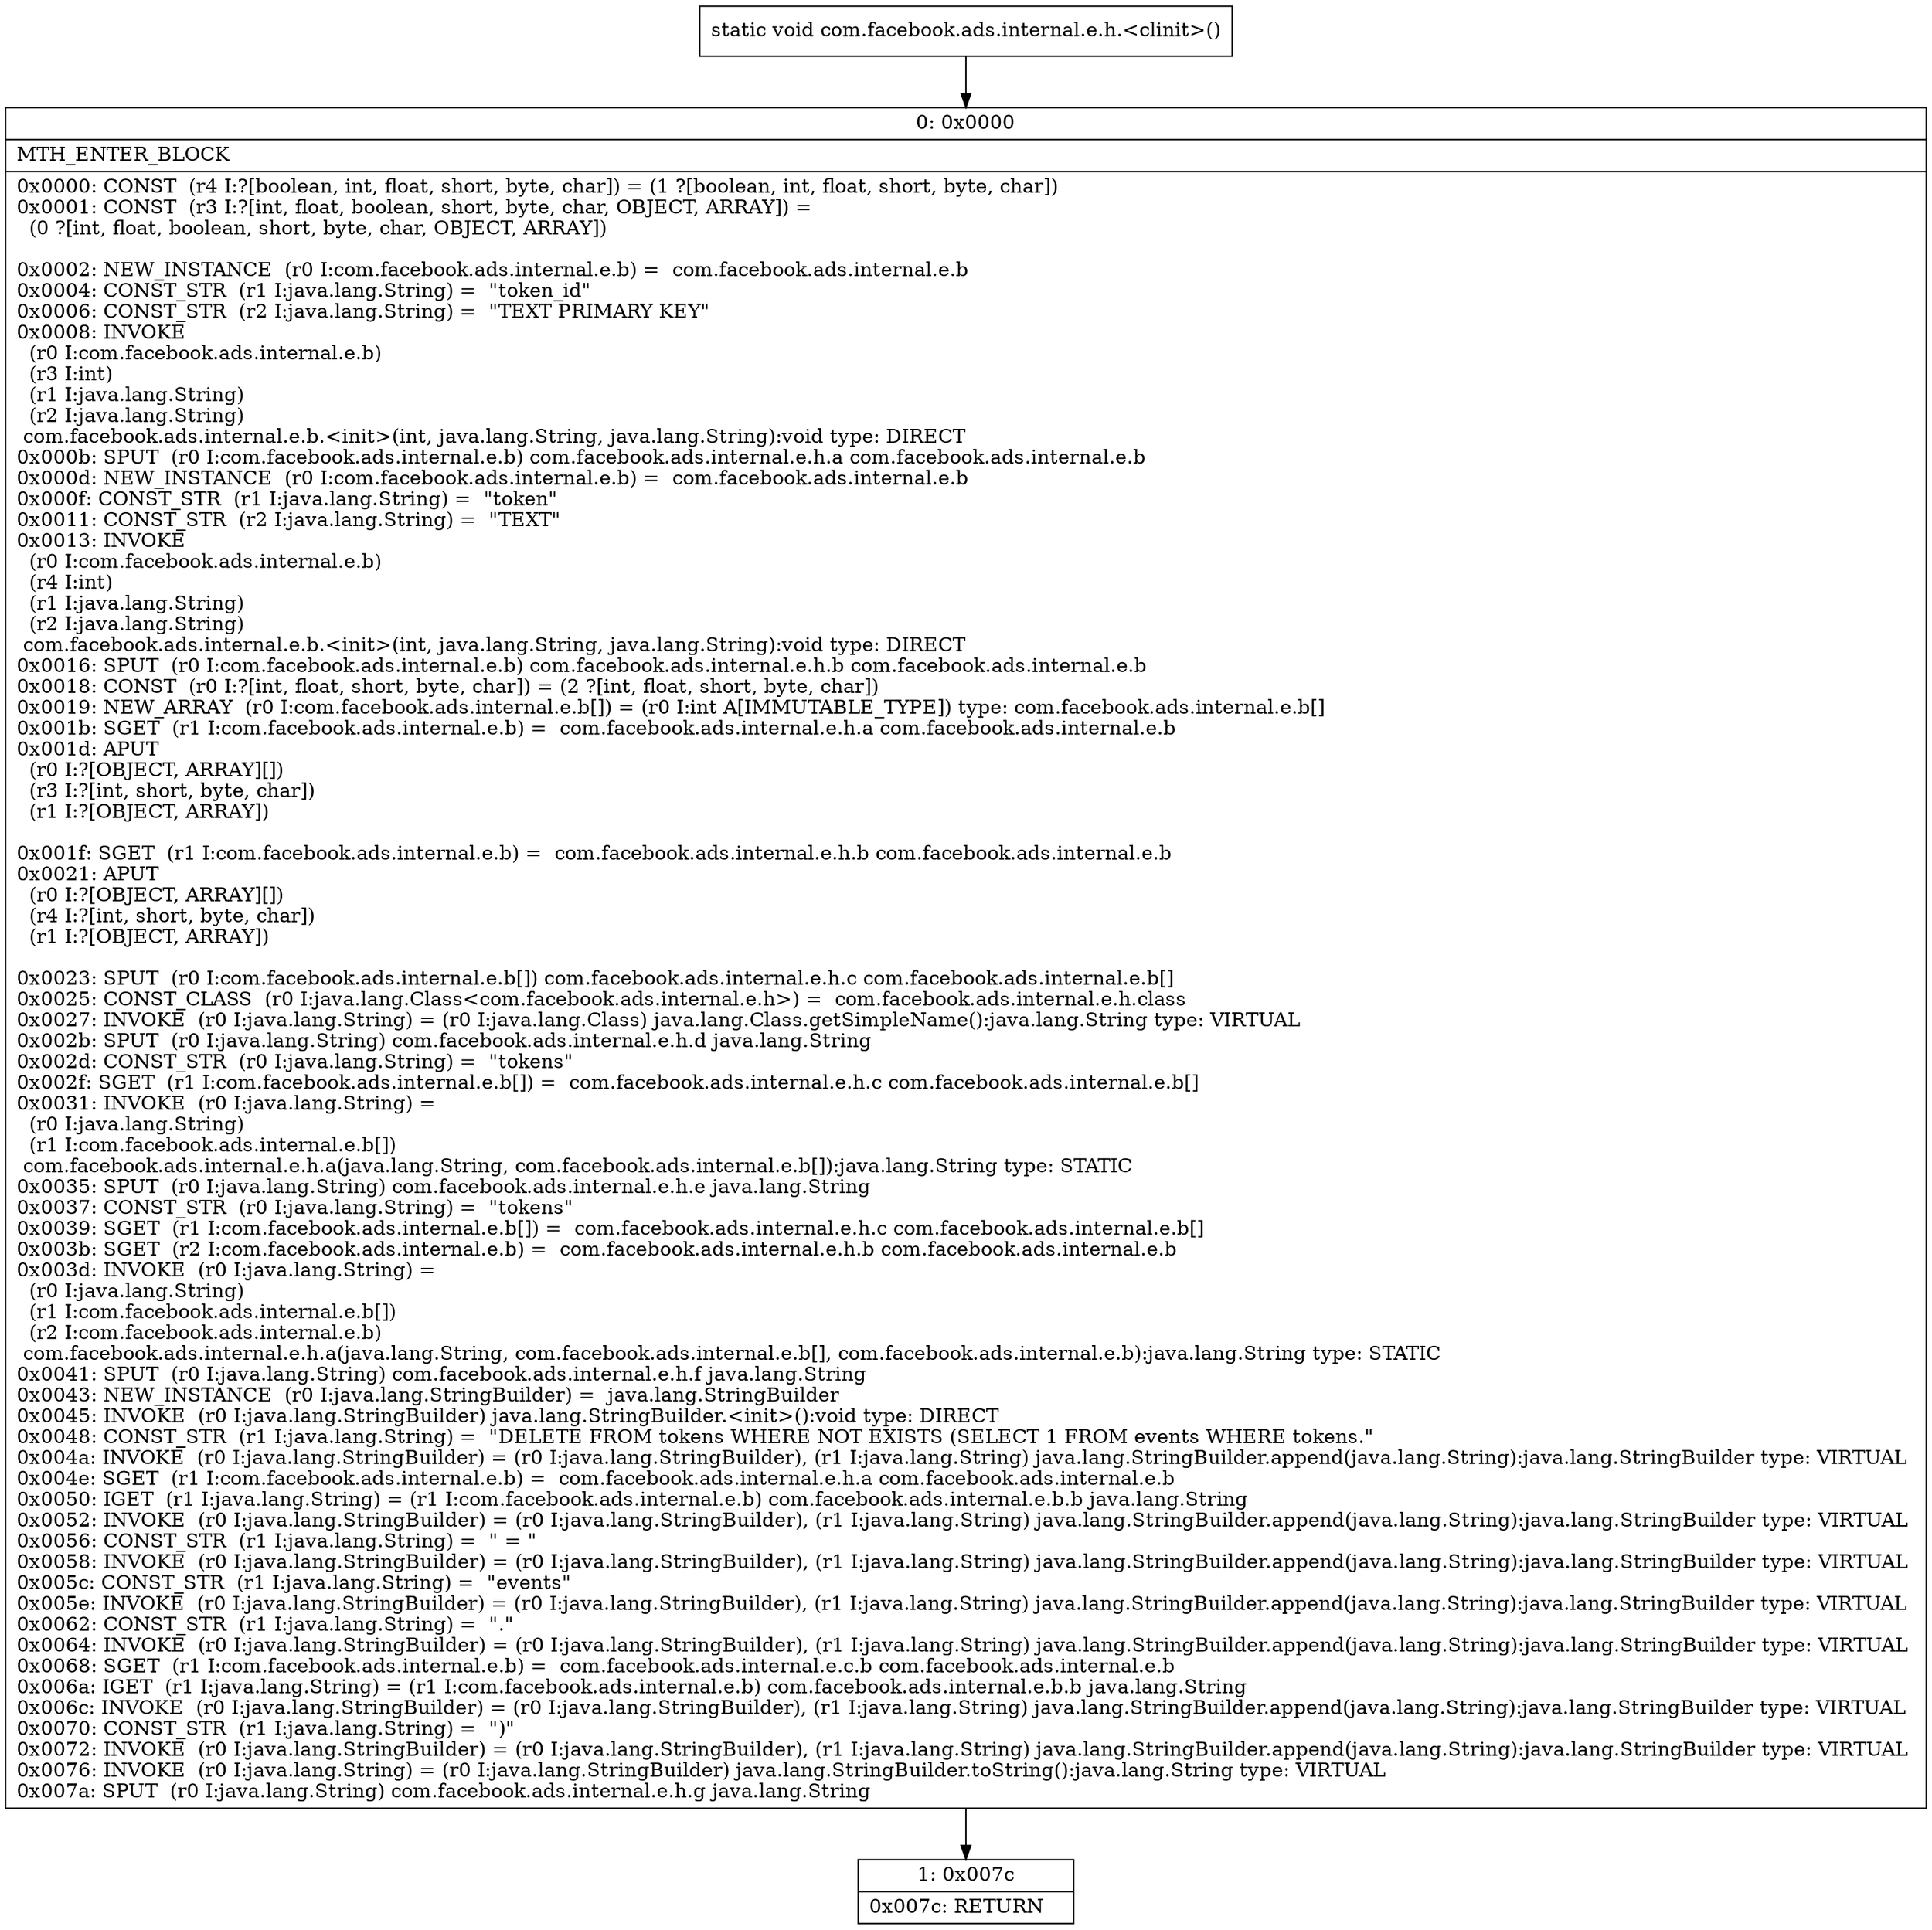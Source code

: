 digraph "CFG forcom.facebook.ads.internal.e.h.\<clinit\>()V" {
Node_0 [shape=record,label="{0\:\ 0x0000|MTH_ENTER_BLOCK\l|0x0000: CONST  (r4 I:?[boolean, int, float, short, byte, char]) = (1 ?[boolean, int, float, short, byte, char]) \l0x0001: CONST  (r3 I:?[int, float, boolean, short, byte, char, OBJECT, ARRAY]) = \l  (0 ?[int, float, boolean, short, byte, char, OBJECT, ARRAY])\l \l0x0002: NEW_INSTANCE  (r0 I:com.facebook.ads.internal.e.b) =  com.facebook.ads.internal.e.b \l0x0004: CONST_STR  (r1 I:java.lang.String) =  \"token_id\" \l0x0006: CONST_STR  (r2 I:java.lang.String) =  \"TEXT PRIMARY KEY\" \l0x0008: INVOKE  \l  (r0 I:com.facebook.ads.internal.e.b)\l  (r3 I:int)\l  (r1 I:java.lang.String)\l  (r2 I:java.lang.String)\l com.facebook.ads.internal.e.b.\<init\>(int, java.lang.String, java.lang.String):void type: DIRECT \l0x000b: SPUT  (r0 I:com.facebook.ads.internal.e.b) com.facebook.ads.internal.e.h.a com.facebook.ads.internal.e.b \l0x000d: NEW_INSTANCE  (r0 I:com.facebook.ads.internal.e.b) =  com.facebook.ads.internal.e.b \l0x000f: CONST_STR  (r1 I:java.lang.String) =  \"token\" \l0x0011: CONST_STR  (r2 I:java.lang.String) =  \"TEXT\" \l0x0013: INVOKE  \l  (r0 I:com.facebook.ads.internal.e.b)\l  (r4 I:int)\l  (r1 I:java.lang.String)\l  (r2 I:java.lang.String)\l com.facebook.ads.internal.e.b.\<init\>(int, java.lang.String, java.lang.String):void type: DIRECT \l0x0016: SPUT  (r0 I:com.facebook.ads.internal.e.b) com.facebook.ads.internal.e.h.b com.facebook.ads.internal.e.b \l0x0018: CONST  (r0 I:?[int, float, short, byte, char]) = (2 ?[int, float, short, byte, char]) \l0x0019: NEW_ARRAY  (r0 I:com.facebook.ads.internal.e.b[]) = (r0 I:int A[IMMUTABLE_TYPE]) type: com.facebook.ads.internal.e.b[] \l0x001b: SGET  (r1 I:com.facebook.ads.internal.e.b) =  com.facebook.ads.internal.e.h.a com.facebook.ads.internal.e.b \l0x001d: APUT  \l  (r0 I:?[OBJECT, ARRAY][])\l  (r3 I:?[int, short, byte, char])\l  (r1 I:?[OBJECT, ARRAY])\l \l0x001f: SGET  (r1 I:com.facebook.ads.internal.e.b) =  com.facebook.ads.internal.e.h.b com.facebook.ads.internal.e.b \l0x0021: APUT  \l  (r0 I:?[OBJECT, ARRAY][])\l  (r4 I:?[int, short, byte, char])\l  (r1 I:?[OBJECT, ARRAY])\l \l0x0023: SPUT  (r0 I:com.facebook.ads.internal.e.b[]) com.facebook.ads.internal.e.h.c com.facebook.ads.internal.e.b[] \l0x0025: CONST_CLASS  (r0 I:java.lang.Class\<com.facebook.ads.internal.e.h\>) =  com.facebook.ads.internal.e.h.class \l0x0027: INVOKE  (r0 I:java.lang.String) = (r0 I:java.lang.Class) java.lang.Class.getSimpleName():java.lang.String type: VIRTUAL \l0x002b: SPUT  (r0 I:java.lang.String) com.facebook.ads.internal.e.h.d java.lang.String \l0x002d: CONST_STR  (r0 I:java.lang.String) =  \"tokens\" \l0x002f: SGET  (r1 I:com.facebook.ads.internal.e.b[]) =  com.facebook.ads.internal.e.h.c com.facebook.ads.internal.e.b[] \l0x0031: INVOKE  (r0 I:java.lang.String) = \l  (r0 I:java.lang.String)\l  (r1 I:com.facebook.ads.internal.e.b[])\l com.facebook.ads.internal.e.h.a(java.lang.String, com.facebook.ads.internal.e.b[]):java.lang.String type: STATIC \l0x0035: SPUT  (r0 I:java.lang.String) com.facebook.ads.internal.e.h.e java.lang.String \l0x0037: CONST_STR  (r0 I:java.lang.String) =  \"tokens\" \l0x0039: SGET  (r1 I:com.facebook.ads.internal.e.b[]) =  com.facebook.ads.internal.e.h.c com.facebook.ads.internal.e.b[] \l0x003b: SGET  (r2 I:com.facebook.ads.internal.e.b) =  com.facebook.ads.internal.e.h.b com.facebook.ads.internal.e.b \l0x003d: INVOKE  (r0 I:java.lang.String) = \l  (r0 I:java.lang.String)\l  (r1 I:com.facebook.ads.internal.e.b[])\l  (r2 I:com.facebook.ads.internal.e.b)\l com.facebook.ads.internal.e.h.a(java.lang.String, com.facebook.ads.internal.e.b[], com.facebook.ads.internal.e.b):java.lang.String type: STATIC \l0x0041: SPUT  (r0 I:java.lang.String) com.facebook.ads.internal.e.h.f java.lang.String \l0x0043: NEW_INSTANCE  (r0 I:java.lang.StringBuilder) =  java.lang.StringBuilder \l0x0045: INVOKE  (r0 I:java.lang.StringBuilder) java.lang.StringBuilder.\<init\>():void type: DIRECT \l0x0048: CONST_STR  (r1 I:java.lang.String) =  \"DELETE FROM tokens WHERE NOT EXISTS (SELECT 1 FROM events WHERE tokens.\" \l0x004a: INVOKE  (r0 I:java.lang.StringBuilder) = (r0 I:java.lang.StringBuilder), (r1 I:java.lang.String) java.lang.StringBuilder.append(java.lang.String):java.lang.StringBuilder type: VIRTUAL \l0x004e: SGET  (r1 I:com.facebook.ads.internal.e.b) =  com.facebook.ads.internal.e.h.a com.facebook.ads.internal.e.b \l0x0050: IGET  (r1 I:java.lang.String) = (r1 I:com.facebook.ads.internal.e.b) com.facebook.ads.internal.e.b.b java.lang.String \l0x0052: INVOKE  (r0 I:java.lang.StringBuilder) = (r0 I:java.lang.StringBuilder), (r1 I:java.lang.String) java.lang.StringBuilder.append(java.lang.String):java.lang.StringBuilder type: VIRTUAL \l0x0056: CONST_STR  (r1 I:java.lang.String) =  \" = \" \l0x0058: INVOKE  (r0 I:java.lang.StringBuilder) = (r0 I:java.lang.StringBuilder), (r1 I:java.lang.String) java.lang.StringBuilder.append(java.lang.String):java.lang.StringBuilder type: VIRTUAL \l0x005c: CONST_STR  (r1 I:java.lang.String) =  \"events\" \l0x005e: INVOKE  (r0 I:java.lang.StringBuilder) = (r0 I:java.lang.StringBuilder), (r1 I:java.lang.String) java.lang.StringBuilder.append(java.lang.String):java.lang.StringBuilder type: VIRTUAL \l0x0062: CONST_STR  (r1 I:java.lang.String) =  \".\" \l0x0064: INVOKE  (r0 I:java.lang.StringBuilder) = (r0 I:java.lang.StringBuilder), (r1 I:java.lang.String) java.lang.StringBuilder.append(java.lang.String):java.lang.StringBuilder type: VIRTUAL \l0x0068: SGET  (r1 I:com.facebook.ads.internal.e.b) =  com.facebook.ads.internal.e.c.b com.facebook.ads.internal.e.b \l0x006a: IGET  (r1 I:java.lang.String) = (r1 I:com.facebook.ads.internal.e.b) com.facebook.ads.internal.e.b.b java.lang.String \l0x006c: INVOKE  (r0 I:java.lang.StringBuilder) = (r0 I:java.lang.StringBuilder), (r1 I:java.lang.String) java.lang.StringBuilder.append(java.lang.String):java.lang.StringBuilder type: VIRTUAL \l0x0070: CONST_STR  (r1 I:java.lang.String) =  \")\" \l0x0072: INVOKE  (r0 I:java.lang.StringBuilder) = (r0 I:java.lang.StringBuilder), (r1 I:java.lang.String) java.lang.StringBuilder.append(java.lang.String):java.lang.StringBuilder type: VIRTUAL \l0x0076: INVOKE  (r0 I:java.lang.String) = (r0 I:java.lang.StringBuilder) java.lang.StringBuilder.toString():java.lang.String type: VIRTUAL \l0x007a: SPUT  (r0 I:java.lang.String) com.facebook.ads.internal.e.h.g java.lang.String \l}"];
Node_1 [shape=record,label="{1\:\ 0x007c|0x007c: RETURN   \l}"];
MethodNode[shape=record,label="{static void com.facebook.ads.internal.e.h.\<clinit\>() }"];
MethodNode -> Node_0;
Node_0 -> Node_1;
}

